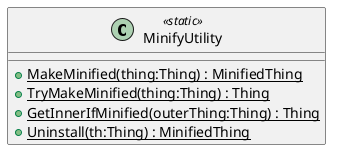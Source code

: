 @startuml
class MinifyUtility <<static>> {
    + {static} MakeMinified(thing:Thing) : MinifiedThing
    + {static} TryMakeMinified(thing:Thing) : Thing
    + {static} GetInnerIfMinified(outerThing:Thing) : Thing
    + {static} Uninstall(th:Thing) : MinifiedThing
}
@enduml
